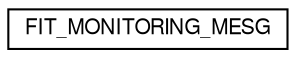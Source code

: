 digraph "Graphical Class Hierarchy"
{
  edge [fontname="FreeSans",fontsize="10",labelfontname="FreeSans",labelfontsize="10"];
  node [fontname="FreeSans",fontsize="10",shape=record];
  rankdir="LR";
  Node1 [label="FIT_MONITORING_MESG",height=0.2,width=0.4,color="black", fillcolor="white", style="filled",URL="$struct_f_i_t___m_o_n_i_t_o_r_i_n_g___m_e_s_g.html"];
}
